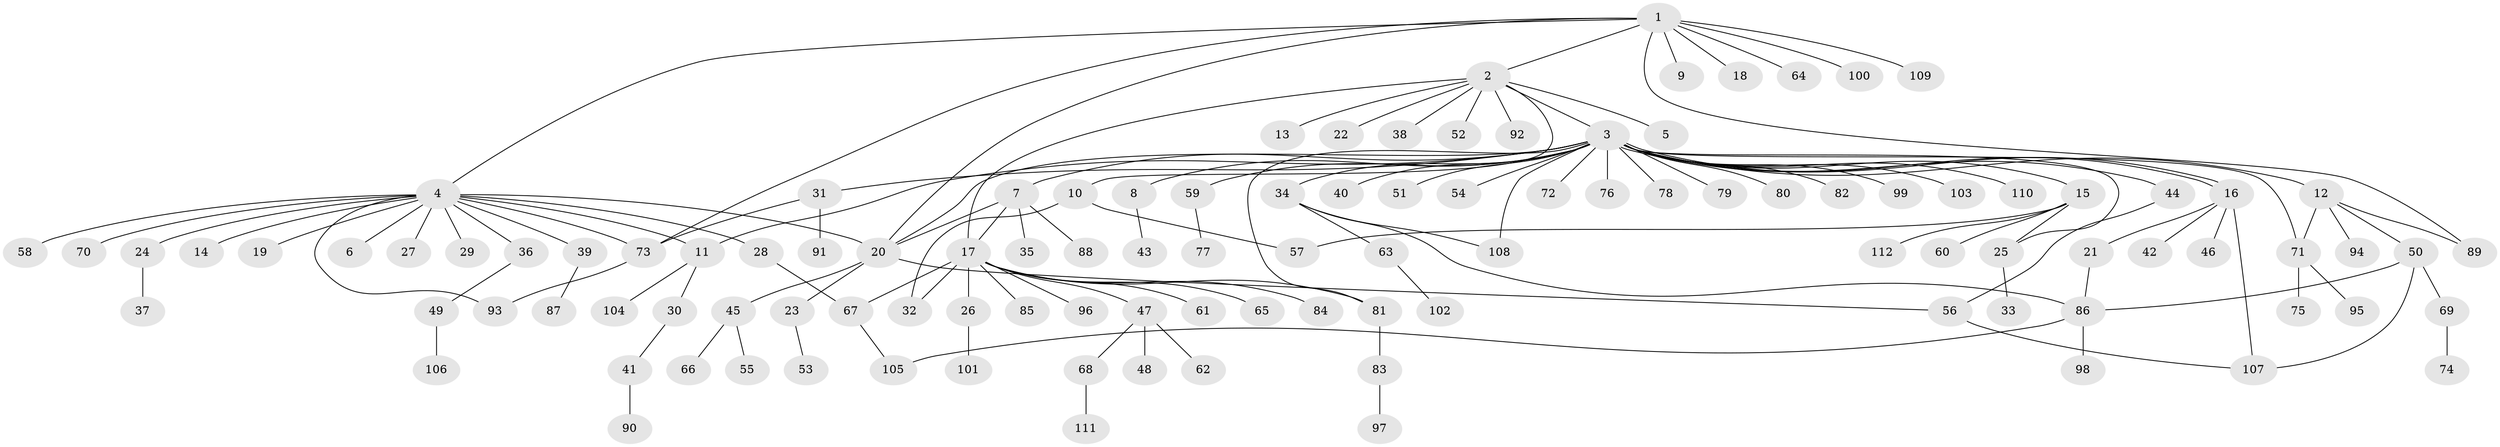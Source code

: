 // Generated by graph-tools (version 1.1) at 2025/35/03/09/25 02:35:24]
// undirected, 112 vertices, 134 edges
graph export_dot {
graph [start="1"]
  node [color=gray90,style=filled];
  1;
  2;
  3;
  4;
  5;
  6;
  7;
  8;
  9;
  10;
  11;
  12;
  13;
  14;
  15;
  16;
  17;
  18;
  19;
  20;
  21;
  22;
  23;
  24;
  25;
  26;
  27;
  28;
  29;
  30;
  31;
  32;
  33;
  34;
  35;
  36;
  37;
  38;
  39;
  40;
  41;
  42;
  43;
  44;
  45;
  46;
  47;
  48;
  49;
  50;
  51;
  52;
  53;
  54;
  55;
  56;
  57;
  58;
  59;
  60;
  61;
  62;
  63;
  64;
  65;
  66;
  67;
  68;
  69;
  70;
  71;
  72;
  73;
  74;
  75;
  76;
  77;
  78;
  79;
  80;
  81;
  82;
  83;
  84;
  85;
  86;
  87;
  88;
  89;
  90;
  91;
  92;
  93;
  94;
  95;
  96;
  97;
  98;
  99;
  100;
  101;
  102;
  103;
  104;
  105;
  106;
  107;
  108;
  109;
  110;
  111;
  112;
  1 -- 2;
  1 -- 4;
  1 -- 9;
  1 -- 18;
  1 -- 20;
  1 -- 64;
  1 -- 73;
  1 -- 89;
  1 -- 100;
  1 -- 109;
  2 -- 3;
  2 -- 5;
  2 -- 10;
  2 -- 13;
  2 -- 17;
  2 -- 22;
  2 -- 38;
  2 -- 52;
  2 -- 92;
  3 -- 7;
  3 -- 8;
  3 -- 11;
  3 -- 12;
  3 -- 15;
  3 -- 16;
  3 -- 16;
  3 -- 20;
  3 -- 25;
  3 -- 31;
  3 -- 34;
  3 -- 40;
  3 -- 44;
  3 -- 51;
  3 -- 54;
  3 -- 59;
  3 -- 71;
  3 -- 72;
  3 -- 76;
  3 -- 78;
  3 -- 79;
  3 -- 80;
  3 -- 81;
  3 -- 82;
  3 -- 99;
  3 -- 103;
  3 -- 108;
  3 -- 110;
  4 -- 6;
  4 -- 11;
  4 -- 14;
  4 -- 19;
  4 -- 20;
  4 -- 24;
  4 -- 27;
  4 -- 28;
  4 -- 29;
  4 -- 36;
  4 -- 39;
  4 -- 58;
  4 -- 70;
  4 -- 73;
  4 -- 93;
  7 -- 17;
  7 -- 20;
  7 -- 35;
  7 -- 88;
  8 -- 43;
  10 -- 32;
  10 -- 57;
  11 -- 30;
  11 -- 104;
  12 -- 50;
  12 -- 71;
  12 -- 89;
  12 -- 94;
  15 -- 25;
  15 -- 57;
  15 -- 60;
  15 -- 112;
  16 -- 21;
  16 -- 42;
  16 -- 46;
  16 -- 107;
  17 -- 26;
  17 -- 32;
  17 -- 47;
  17 -- 61;
  17 -- 65;
  17 -- 67;
  17 -- 81;
  17 -- 84;
  17 -- 85;
  17 -- 96;
  20 -- 23;
  20 -- 45;
  20 -- 56;
  21 -- 86;
  23 -- 53;
  24 -- 37;
  25 -- 33;
  26 -- 101;
  28 -- 67;
  30 -- 41;
  31 -- 73;
  31 -- 91;
  34 -- 63;
  34 -- 86;
  34 -- 108;
  36 -- 49;
  39 -- 87;
  41 -- 90;
  44 -- 56;
  45 -- 55;
  45 -- 66;
  47 -- 48;
  47 -- 62;
  47 -- 68;
  49 -- 106;
  50 -- 69;
  50 -- 86;
  50 -- 107;
  56 -- 107;
  59 -- 77;
  63 -- 102;
  67 -- 105;
  68 -- 111;
  69 -- 74;
  71 -- 75;
  71 -- 95;
  73 -- 93;
  81 -- 83;
  83 -- 97;
  86 -- 98;
  86 -- 105;
}
